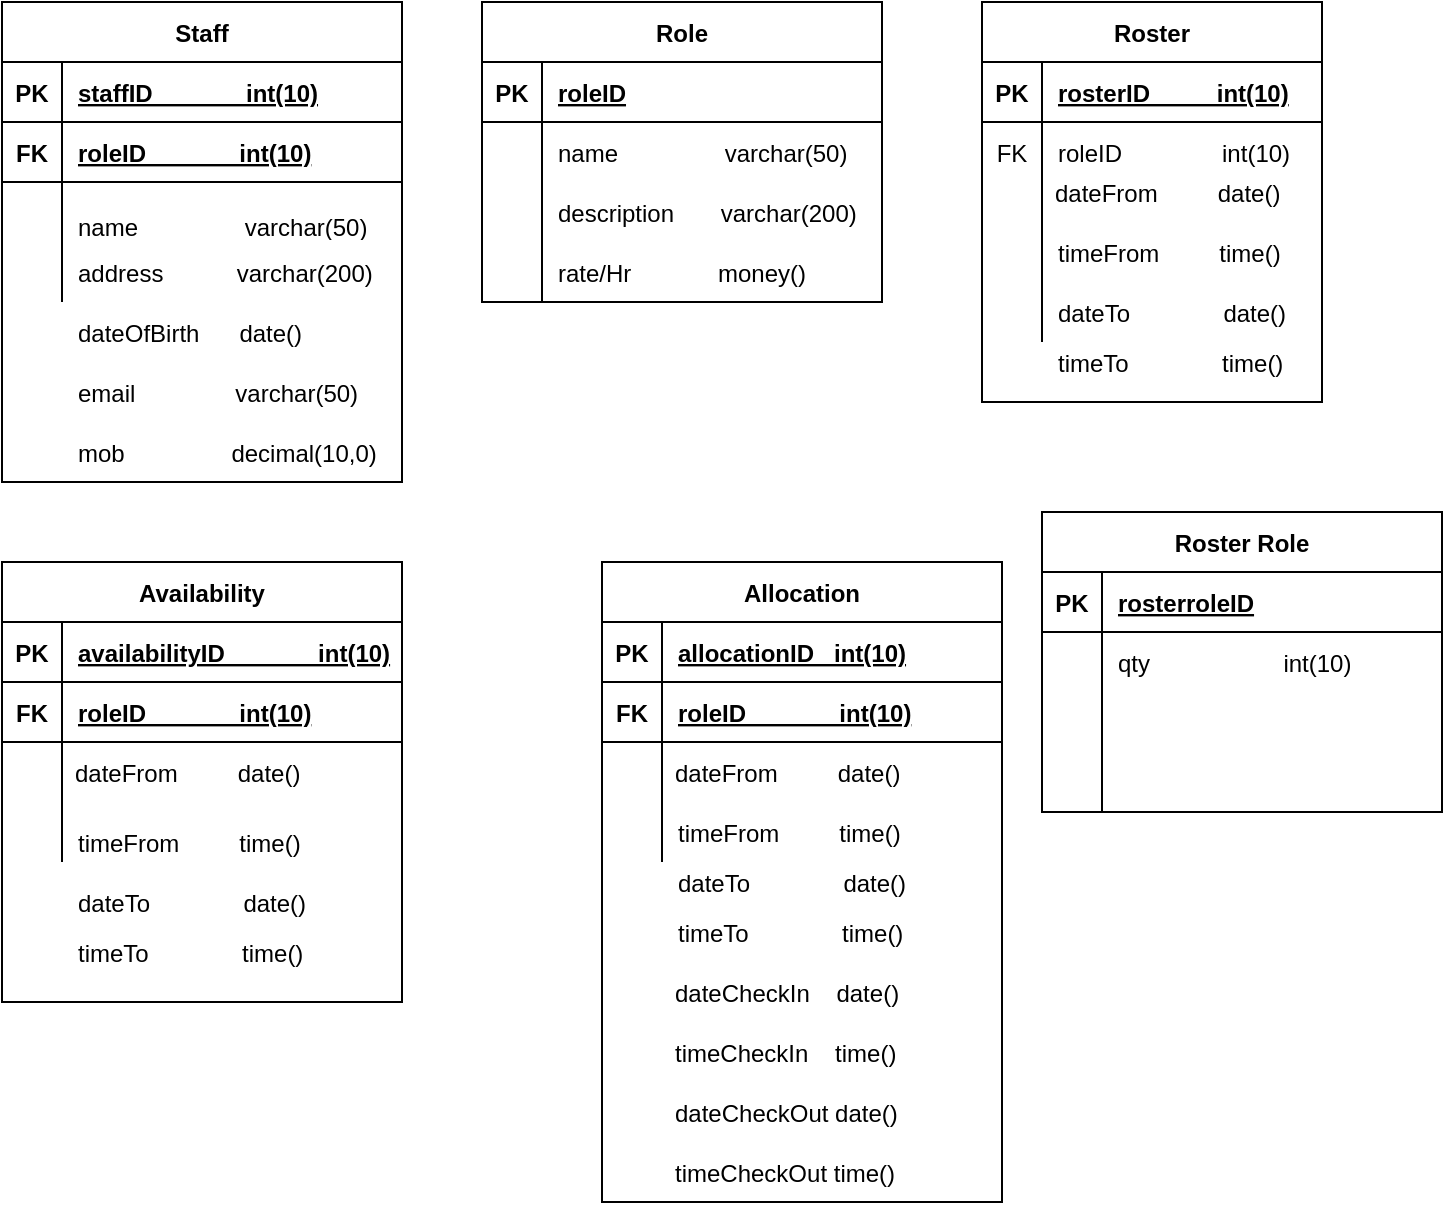 <mxfile version="14.6.13" type="device"><diagram id="_wF6niT1NNThq6eU9BYU" name="Page-1"><mxGraphModel dx="728" dy="356" grid="1" gridSize="10" guides="1" tooltips="1" connect="1" arrows="1" fold="1" page="1" pageScale="1" pageWidth="850" pageHeight="1100" math="0" shadow="0"><root><mxCell id="0"/><mxCell id="1" parent="0"/><mxCell id="FH2mfF2WpJQqQmm30nXx-1" value="Staff" style="shape=table;startSize=30;container=1;collapsible=1;childLayout=tableLayout;fixedRows=1;rowLines=0;fontStyle=1;align=center;resizeLast=1;" parent="1" vertex="1"><mxGeometry x="80" y="40" width="200" height="240" as="geometry"/></mxCell><mxCell id="FH2mfF2WpJQqQmm30nXx-2" value="" style="shape=partialRectangle;collapsible=0;dropTarget=0;pointerEvents=0;fillColor=none;top=0;left=0;bottom=1;right=0;points=[[0,0.5],[1,0.5]];portConstraint=eastwest;" parent="FH2mfF2WpJQqQmm30nXx-1" vertex="1"><mxGeometry y="30" width="200" height="30" as="geometry"/></mxCell><mxCell id="FH2mfF2WpJQqQmm30nXx-3" value="PK" style="shape=partialRectangle;connectable=0;fillColor=none;top=0;left=0;bottom=0;right=0;fontStyle=1;overflow=hidden;" parent="FH2mfF2WpJQqQmm30nXx-2" vertex="1"><mxGeometry width="30" height="30" as="geometry"/></mxCell><mxCell id="FH2mfF2WpJQqQmm30nXx-4" value="staffID              int(10)" style="shape=partialRectangle;connectable=0;fillColor=none;top=0;left=0;bottom=0;right=0;align=left;spacingLeft=6;fontStyle=5;overflow=hidden;" parent="FH2mfF2WpJQqQmm30nXx-2" vertex="1"><mxGeometry x="30" width="170" height="30" as="geometry"/></mxCell><mxCell id="FH2mfF2WpJQqQmm30nXx-92" value="" style="shape=partialRectangle;collapsible=0;dropTarget=0;pointerEvents=0;fillColor=none;top=0;left=0;bottom=1;right=0;points=[[0,0.5],[1,0.5]];portConstraint=eastwest;" parent="FH2mfF2WpJQqQmm30nXx-1" vertex="1"><mxGeometry y="60" width="200" height="30" as="geometry"/></mxCell><mxCell id="FH2mfF2WpJQqQmm30nXx-93" value="FK" style="shape=partialRectangle;connectable=0;fillColor=none;top=0;left=0;bottom=0;right=0;fontStyle=1;overflow=hidden;" parent="FH2mfF2WpJQqQmm30nXx-92" vertex="1"><mxGeometry width="30" height="30" as="geometry"/></mxCell><mxCell id="FH2mfF2WpJQqQmm30nXx-94" value="roleID              int(10)" style="shape=partialRectangle;connectable=0;fillColor=none;top=0;left=0;bottom=0;right=0;align=left;spacingLeft=6;fontStyle=5;overflow=hidden;" parent="FH2mfF2WpJQqQmm30nXx-92" vertex="1"><mxGeometry x="30" width="170" height="30" as="geometry"/></mxCell><mxCell id="FH2mfF2WpJQqQmm30nXx-8" value="" style="shape=partialRectangle;collapsible=0;dropTarget=0;pointerEvents=0;fillColor=none;top=0;left=0;bottom=0;right=0;points=[[0,0.5],[1,0.5]];portConstraint=eastwest;" parent="FH2mfF2WpJQqQmm30nXx-1" vertex="1"><mxGeometry y="90" width="200" height="30" as="geometry"/></mxCell><mxCell id="FH2mfF2WpJQqQmm30nXx-9" value="" style="shape=partialRectangle;connectable=0;fillColor=none;top=0;left=0;bottom=0;right=0;editable=1;overflow=hidden;" parent="FH2mfF2WpJQqQmm30nXx-8" vertex="1"><mxGeometry width="30" height="30" as="geometry"/></mxCell><mxCell id="FH2mfF2WpJQqQmm30nXx-10" value="&#10;&#10;&lt;br style=&quot;padding: 0px; margin: 0px; color: rgb(0, 0, 0); font-family: helvetica; font-size: 12px; font-style: normal; font-weight: 400; letter-spacing: normal; text-align: left; text-indent: 0px; text-transform: none; word-spacing: 0px; background-color: rgb(248, 249, 250);&quot;&gt;&lt;span style=&quot;color: rgb(0, 0, 0); font-family: helvetica; font-size: 12px; font-style: normal; font-weight: 400; letter-spacing: normal; text-align: left; text-indent: 0px; text-transform: none; word-spacing: 0px; background-color: rgb(248, 249, 250); display: inline; float: none;&quot;&gt;name&amp;nbsp; &amp;nbsp; &amp;nbsp; &amp;nbsp; &amp;nbsp; &amp;nbsp; &amp;nbsp; &amp;nbsp; varchar(50)&lt;/span&gt;&#10;&#10;" style="shape=partialRectangle;connectable=0;fillColor=none;top=0;left=0;bottom=0;right=0;align=left;spacingLeft=6;overflow=hidden;" parent="FH2mfF2WpJQqQmm30nXx-8" vertex="1"><mxGeometry x="30" width="170" height="30" as="geometry"/></mxCell><mxCell id="FH2mfF2WpJQqQmm30nXx-11" value="" style="shape=partialRectangle;collapsible=0;dropTarget=0;pointerEvents=0;fillColor=none;top=0;left=0;bottom=0;right=0;points=[[0,0.5],[1,0.5]];portConstraint=eastwest;" parent="FH2mfF2WpJQqQmm30nXx-1" vertex="1"><mxGeometry y="120" width="200" height="30" as="geometry"/></mxCell><mxCell id="FH2mfF2WpJQqQmm30nXx-12" value="" style="shape=partialRectangle;connectable=0;fillColor=none;top=0;left=0;bottom=0;right=0;editable=1;overflow=hidden;" parent="FH2mfF2WpJQqQmm30nXx-11" vertex="1"><mxGeometry width="30" height="30" as="geometry"/></mxCell><mxCell id="FH2mfF2WpJQqQmm30nXx-13" value="" style="shape=partialRectangle;connectable=0;fillColor=none;top=0;left=0;bottom=0;right=0;align=left;spacingLeft=6;overflow=hidden;" parent="FH2mfF2WpJQqQmm30nXx-11" vertex="1"><mxGeometry x="30" width="170" height="30" as="geometry"/></mxCell><mxCell id="FH2mfF2WpJQqQmm30nXx-16" value="Role" style="shape=table;startSize=30;container=1;collapsible=1;childLayout=tableLayout;fixedRows=1;rowLines=0;fontStyle=1;align=center;resizeLast=1;" parent="1" vertex="1"><mxGeometry x="320" y="40" width="200" height="150" as="geometry"/></mxCell><mxCell id="FH2mfF2WpJQqQmm30nXx-17" value="" style="shape=partialRectangle;collapsible=0;dropTarget=0;pointerEvents=0;fillColor=none;top=0;left=0;bottom=1;right=0;points=[[0,0.5],[1,0.5]];portConstraint=eastwest;" parent="FH2mfF2WpJQqQmm30nXx-16" vertex="1"><mxGeometry y="30" width="200" height="30" as="geometry"/></mxCell><mxCell id="FH2mfF2WpJQqQmm30nXx-18" value="PK" style="shape=partialRectangle;connectable=0;fillColor=none;top=0;left=0;bottom=0;right=0;fontStyle=1;overflow=hidden;" parent="FH2mfF2WpJQqQmm30nXx-17" vertex="1"><mxGeometry width="30" height="30" as="geometry"/></mxCell><mxCell id="FH2mfF2WpJQqQmm30nXx-19" value="roleID" style="shape=partialRectangle;connectable=0;fillColor=none;top=0;left=0;bottom=0;right=0;align=left;spacingLeft=6;fontStyle=5;overflow=hidden;" parent="FH2mfF2WpJQqQmm30nXx-17" vertex="1"><mxGeometry x="30" width="170" height="30" as="geometry"/></mxCell><mxCell id="FH2mfF2WpJQqQmm30nXx-20" value="" style="shape=partialRectangle;collapsible=0;dropTarget=0;pointerEvents=0;fillColor=none;top=0;left=0;bottom=0;right=0;points=[[0,0.5],[1,0.5]];portConstraint=eastwest;" parent="FH2mfF2WpJQqQmm30nXx-16" vertex="1"><mxGeometry y="60" width="200" height="30" as="geometry"/></mxCell><mxCell id="FH2mfF2WpJQqQmm30nXx-21" value="" style="shape=partialRectangle;connectable=0;fillColor=none;top=0;left=0;bottom=0;right=0;editable=1;overflow=hidden;" parent="FH2mfF2WpJQqQmm30nXx-20" vertex="1"><mxGeometry width="30" height="30" as="geometry"/></mxCell><mxCell id="FH2mfF2WpJQqQmm30nXx-22" value="name                varchar(50)" style="shape=partialRectangle;connectable=0;fillColor=none;top=0;left=0;bottom=0;right=0;align=left;spacingLeft=6;overflow=hidden;" parent="FH2mfF2WpJQqQmm30nXx-20" vertex="1"><mxGeometry x="30" width="170" height="30" as="geometry"/></mxCell><mxCell id="FH2mfF2WpJQqQmm30nXx-23" value="" style="shape=partialRectangle;collapsible=0;dropTarget=0;pointerEvents=0;fillColor=none;top=0;left=0;bottom=0;right=0;points=[[0,0.5],[1,0.5]];portConstraint=eastwest;" parent="FH2mfF2WpJQqQmm30nXx-16" vertex="1"><mxGeometry y="90" width="200" height="30" as="geometry"/></mxCell><mxCell id="FH2mfF2WpJQqQmm30nXx-24" value="" style="shape=partialRectangle;connectable=0;fillColor=none;top=0;left=0;bottom=0;right=0;editable=1;overflow=hidden;" parent="FH2mfF2WpJQqQmm30nXx-23" vertex="1"><mxGeometry width="30" height="30" as="geometry"/></mxCell><mxCell id="FH2mfF2WpJQqQmm30nXx-25" value="description       varchar(200)" style="shape=partialRectangle;connectable=0;fillColor=none;top=0;left=0;bottom=0;right=0;align=left;spacingLeft=6;overflow=hidden;" parent="FH2mfF2WpJQqQmm30nXx-23" vertex="1"><mxGeometry x="30" width="170" height="30" as="geometry"/></mxCell><mxCell id="FH2mfF2WpJQqQmm30nXx-26" value="" style="shape=partialRectangle;collapsible=0;dropTarget=0;pointerEvents=0;fillColor=none;top=0;left=0;bottom=0;right=0;points=[[0,0.5],[1,0.5]];portConstraint=eastwest;" parent="FH2mfF2WpJQqQmm30nXx-16" vertex="1"><mxGeometry y="120" width="200" height="30" as="geometry"/></mxCell><mxCell id="FH2mfF2WpJQqQmm30nXx-27" value="" style="shape=partialRectangle;connectable=0;fillColor=none;top=0;left=0;bottom=0;right=0;editable=1;overflow=hidden;" parent="FH2mfF2WpJQqQmm30nXx-26" vertex="1"><mxGeometry width="30" height="30" as="geometry"/></mxCell><mxCell id="FH2mfF2WpJQqQmm30nXx-28" value="rate/Hr             money()" style="shape=partialRectangle;connectable=0;fillColor=none;top=0;left=0;bottom=0;right=0;align=left;spacingLeft=6;overflow=hidden;" parent="FH2mfF2WpJQqQmm30nXx-26" vertex="1"><mxGeometry x="30" width="170" height="30" as="geometry"/></mxCell><mxCell id="FH2mfF2WpJQqQmm30nXx-29" value="Roster" style="shape=table;startSize=30;container=1;collapsible=1;childLayout=tableLayout;fixedRows=1;rowLines=0;fontStyle=1;align=center;resizeLast=1;" parent="1" vertex="1"><mxGeometry x="570" y="40" width="170" height="200" as="geometry"/></mxCell><mxCell id="FH2mfF2WpJQqQmm30nXx-30" value="" style="shape=partialRectangle;collapsible=0;dropTarget=0;pointerEvents=0;fillColor=none;top=0;left=0;bottom=1;right=0;points=[[0,0.5],[1,0.5]];portConstraint=eastwest;" parent="FH2mfF2WpJQqQmm30nXx-29" vertex="1"><mxGeometry y="30" width="170" height="30" as="geometry"/></mxCell><mxCell id="FH2mfF2WpJQqQmm30nXx-31" value="PK" style="shape=partialRectangle;connectable=0;fillColor=none;top=0;left=0;bottom=0;right=0;fontStyle=1;overflow=hidden;" parent="FH2mfF2WpJQqQmm30nXx-30" vertex="1"><mxGeometry width="30" height="30" as="geometry"/></mxCell><mxCell id="FH2mfF2WpJQqQmm30nXx-32" value="rosterID          int(10)" style="shape=partialRectangle;connectable=0;fillColor=none;top=0;left=0;bottom=0;right=0;align=left;spacingLeft=6;fontStyle=5;overflow=hidden;" parent="FH2mfF2WpJQqQmm30nXx-30" vertex="1"><mxGeometry x="30" width="140" height="30" as="geometry"/></mxCell><mxCell id="FH2mfF2WpJQqQmm30nXx-95" value="" style="shape=partialRectangle;collapsible=0;dropTarget=0;pointerEvents=0;fillColor=none;top=0;left=0;bottom=0;right=0;points=[[0,0.5],[1,0.5]];portConstraint=eastwest;" parent="FH2mfF2WpJQqQmm30nXx-29" vertex="1"><mxGeometry y="60" width="170" height="30" as="geometry"/></mxCell><mxCell id="FH2mfF2WpJQqQmm30nXx-96" value="FK" style="shape=partialRectangle;connectable=0;fillColor=none;top=0;left=0;bottom=0;right=0;fontStyle=0;overflow=hidden;" parent="FH2mfF2WpJQqQmm30nXx-95" vertex="1"><mxGeometry width="30" height="30" as="geometry"/></mxCell><mxCell id="FH2mfF2WpJQqQmm30nXx-97" value="roleID               int(10) " style="shape=partialRectangle;connectable=0;fillColor=none;top=0;left=0;bottom=0;right=0;align=left;spacingLeft=6;fontStyle=0;overflow=hidden;" parent="FH2mfF2WpJQqQmm30nXx-95" vertex="1"><mxGeometry x="30" width="140" height="30" as="geometry"/></mxCell><mxCell id="FH2mfF2WpJQqQmm30nXx-33" value="" style="shape=partialRectangle;collapsible=0;dropTarget=0;pointerEvents=0;fillColor=none;top=0;left=0;bottom=0;right=0;points=[[0,0.5],[1,0.5]];portConstraint=eastwest;" parent="FH2mfF2WpJQqQmm30nXx-29" vertex="1"><mxGeometry y="90" width="170" height="20" as="geometry"/></mxCell><mxCell id="FH2mfF2WpJQqQmm30nXx-34" value="" style="shape=partialRectangle;connectable=0;fillColor=none;top=0;left=0;bottom=0;right=0;editable=1;overflow=hidden;" parent="FH2mfF2WpJQqQmm30nXx-33" vertex="1"><mxGeometry width="30" height="20" as="geometry"/></mxCell><mxCell id="FH2mfF2WpJQqQmm30nXx-35" value="" style="shape=partialRectangle;connectable=0;fillColor=none;top=0;left=0;bottom=0;right=0;align=left;spacingLeft=6;overflow=hidden;" parent="FH2mfF2WpJQqQmm30nXx-33" vertex="1"><mxGeometry x="30" width="140" height="20" as="geometry"/></mxCell><mxCell id="FH2mfF2WpJQqQmm30nXx-36" value="" style="shape=partialRectangle;collapsible=0;dropTarget=0;pointerEvents=0;fillColor=none;top=0;left=0;bottom=0;right=0;points=[[0,0.5],[1,0.5]];portConstraint=eastwest;" parent="FH2mfF2WpJQqQmm30nXx-29" vertex="1"><mxGeometry y="110" width="170" height="30" as="geometry"/></mxCell><mxCell id="FH2mfF2WpJQqQmm30nXx-37" value="" style="shape=partialRectangle;connectable=0;fillColor=none;top=0;left=0;bottom=0;right=0;editable=1;overflow=hidden;" parent="FH2mfF2WpJQqQmm30nXx-36" vertex="1"><mxGeometry width="30" height="30" as="geometry"/></mxCell><mxCell id="FH2mfF2WpJQqQmm30nXx-38" value="timeFrom         time()" style="shape=partialRectangle;connectable=0;fillColor=none;top=0;left=0;bottom=0;right=0;align=left;spacingLeft=6;overflow=hidden;" parent="FH2mfF2WpJQqQmm30nXx-36" vertex="1"><mxGeometry x="30" width="140" height="30" as="geometry"/></mxCell><mxCell id="FH2mfF2WpJQqQmm30nXx-39" value="" style="shape=partialRectangle;collapsible=0;dropTarget=0;pointerEvents=0;fillColor=none;top=0;left=0;bottom=0;right=0;points=[[0,0.5],[1,0.5]];portConstraint=eastwest;" parent="FH2mfF2WpJQqQmm30nXx-29" vertex="1"><mxGeometry y="140" width="170" height="30" as="geometry"/></mxCell><mxCell id="FH2mfF2WpJQqQmm30nXx-40" value="" style="shape=partialRectangle;connectable=0;fillColor=none;top=0;left=0;bottom=0;right=0;editable=1;overflow=hidden;" parent="FH2mfF2WpJQqQmm30nXx-39" vertex="1"><mxGeometry width="30" height="30" as="geometry"/></mxCell><mxCell id="FH2mfF2WpJQqQmm30nXx-41" value="dateTo              date()" style="shape=partialRectangle;connectable=0;fillColor=none;top=0;left=0;bottom=0;right=0;align=left;spacingLeft=6;overflow=hidden;" parent="FH2mfF2WpJQqQmm30nXx-39" vertex="1"><mxGeometry x="30" width="140" height="30" as="geometry"/></mxCell><mxCell id="FH2mfF2WpJQqQmm30nXx-81" value="mob                decimal(10,0)" style="shape=partialRectangle;connectable=0;fillColor=none;top=0;left=0;bottom=0;right=0;align=left;spacingLeft=6;overflow=hidden;" parent="1" vertex="1"><mxGeometry x="110" y="250" width="290" height="30" as="geometry"/></mxCell><mxCell id="FH2mfF2WpJQqQmm30nXx-82" value="email               varchar(50)" style="shape=partialRectangle;connectable=0;fillColor=none;top=0;left=0;bottom=0;right=0;align=left;spacingLeft=6;overflow=hidden;" parent="1" vertex="1"><mxGeometry x="110" y="220" width="290" height="30" as="geometry"/></mxCell><mxCell id="FH2mfF2WpJQqQmm30nXx-83" value="dateOfBirth      date()" style="shape=partialRectangle;connectable=0;fillColor=none;top=0;left=0;bottom=0;right=0;align=left;spacingLeft=6;overflow=hidden;" parent="1" vertex="1"><mxGeometry x="110" y="190" width="170" height="30" as="geometry"/></mxCell><mxCell id="FH2mfF2WpJQqQmm30nXx-84" value="address           varchar(200)" style="shape=partialRectangle;connectable=0;fillColor=none;top=0;left=0;bottom=0;right=0;align=left;spacingLeft=6;overflow=hidden;" parent="1" vertex="1"><mxGeometry x="110" y="160" width="170" height="30" as="geometry"/></mxCell><mxCell id="FH2mfF2WpJQqQmm30nXx-87" value="&#10;name                varchar(50)" style="shape=partialRectangle;connectable=0;fillColor=none;top=0;left=0;bottom=0;right=0;align=left;spacingLeft=6;overflow=hidden;" parent="1" vertex="1"><mxGeometry x="110" y="130" width="170" height="30" as="geometry"/></mxCell><mxCell id="FH2mfF2WpJQqQmm30nXx-98" value="" style="shape=partialRectangle;collapsible=0;dropTarget=0;pointerEvents=0;fillColor=none;top=0;left=0;bottom=0;right=0;points=[[0,0.5],[1,0.5]];portConstraint=eastwest;" parent="1" vertex="1"><mxGeometry x="570" y="120" width="190" height="30" as="geometry"/></mxCell><mxCell id="FH2mfF2WpJQqQmm30nXx-99" value="" style="shape=partialRectangle;connectable=0;fillColor=none;top=0;left=0;bottom=0;right=0;editable=1;overflow=hidden;" parent="FH2mfF2WpJQqQmm30nXx-98" vertex="1"><mxGeometry width="28.5" height="30" as="geometry"/></mxCell><mxCell id="FH2mfF2WpJQqQmm30nXx-100" value="dateFrom         date()" style="shape=partialRectangle;connectable=0;fillColor=none;top=0;left=0;bottom=0;right=0;align=left;spacingLeft=6;overflow=hidden;" parent="FH2mfF2WpJQqQmm30nXx-98" vertex="1"><mxGeometry x="28.5" width="161.5" height="30" as="geometry"/></mxCell><mxCell id="FH2mfF2WpJQqQmm30nXx-101" value="timeTo              time()" style="shape=partialRectangle;connectable=0;fillColor=none;top=0;left=0;bottom=0;right=0;align=left;spacingLeft=6;overflow=hidden;" parent="1" vertex="1"><mxGeometry x="600" y="210" width="170" height="20" as="geometry"/></mxCell><mxCell id="FH2mfF2WpJQqQmm30nXx-103" value="qty                    int(10)" style="shape=partialRectangle;connectable=0;fillColor=none;top=0;left=0;bottom=0;right=0;align=left;spacingLeft=6;overflow=hidden;" parent="1" vertex="1"><mxGeometry x="630" y="360" width="170" height="20" as="geometry"/></mxCell><mxCell id="FH2mfF2WpJQqQmm30nXx-104" value="Availability" style="shape=table;startSize=30;container=1;collapsible=1;childLayout=tableLayout;fixedRows=1;rowLines=0;fontStyle=1;align=center;resizeLast=1;" parent="1" vertex="1"><mxGeometry x="80" y="320" width="200" height="220" as="geometry"/></mxCell><mxCell id="FH2mfF2WpJQqQmm30nXx-105" value="" style="shape=partialRectangle;collapsible=0;dropTarget=0;pointerEvents=0;fillColor=none;top=0;left=0;bottom=1;right=0;points=[[0,0.5],[1,0.5]];portConstraint=eastwest;" parent="FH2mfF2WpJQqQmm30nXx-104" vertex="1"><mxGeometry y="30" width="200" height="30" as="geometry"/></mxCell><mxCell id="FH2mfF2WpJQqQmm30nXx-106" value="PK" style="shape=partialRectangle;connectable=0;fillColor=none;top=0;left=0;bottom=0;right=0;fontStyle=1;overflow=hidden;" parent="FH2mfF2WpJQqQmm30nXx-105" vertex="1"><mxGeometry width="30" height="30" as="geometry"/></mxCell><mxCell id="FH2mfF2WpJQqQmm30nXx-107" value="availabilityID              int(10)" style="shape=partialRectangle;connectable=0;fillColor=none;top=0;left=0;bottom=0;right=0;align=left;spacingLeft=6;fontStyle=5;overflow=hidden;" parent="FH2mfF2WpJQqQmm30nXx-105" vertex="1"><mxGeometry x="30" width="170" height="30" as="geometry"/></mxCell><mxCell id="FH2mfF2WpJQqQmm30nXx-108" value="" style="shape=partialRectangle;collapsible=0;dropTarget=0;pointerEvents=0;fillColor=none;top=0;left=0;bottom=1;right=0;points=[[0,0.5],[1,0.5]];portConstraint=eastwest;" parent="FH2mfF2WpJQqQmm30nXx-104" vertex="1"><mxGeometry y="60" width="200" height="30" as="geometry"/></mxCell><mxCell id="FH2mfF2WpJQqQmm30nXx-109" value="FK" style="shape=partialRectangle;connectable=0;fillColor=none;top=0;left=0;bottom=0;right=0;fontStyle=1;overflow=hidden;" parent="FH2mfF2WpJQqQmm30nXx-108" vertex="1"><mxGeometry width="30" height="30" as="geometry"/></mxCell><mxCell id="FH2mfF2WpJQqQmm30nXx-110" value="roleID              int(10)" style="shape=partialRectangle;connectable=0;fillColor=none;top=0;left=0;bottom=0;right=0;align=left;spacingLeft=6;fontStyle=5;overflow=hidden;" parent="FH2mfF2WpJQqQmm30nXx-108" vertex="1"><mxGeometry x="30" width="170" height="30" as="geometry"/></mxCell><mxCell id="FH2mfF2WpJQqQmm30nXx-111" value="" style="shape=partialRectangle;collapsible=0;dropTarget=0;pointerEvents=0;fillColor=none;top=0;left=0;bottom=0;right=0;points=[[0,0.5],[1,0.5]];portConstraint=eastwest;" parent="FH2mfF2WpJQqQmm30nXx-104" vertex="1"><mxGeometry y="90" width="200" height="30" as="geometry"/></mxCell><mxCell id="FH2mfF2WpJQqQmm30nXx-112" value="" style="shape=partialRectangle;connectable=0;fillColor=none;top=0;left=0;bottom=0;right=0;editable=1;overflow=hidden;" parent="FH2mfF2WpJQqQmm30nXx-111" vertex="1"><mxGeometry width="30" height="30" as="geometry"/></mxCell><mxCell id="FH2mfF2WpJQqQmm30nXx-113" value="&#10;&#10;&lt;br style=&quot;padding: 0px; margin: 0px; color: rgb(0, 0, 0); font-family: helvetica; font-size: 12px; font-style: normal; font-weight: 400; letter-spacing: normal; text-align: left; text-indent: 0px; text-transform: none; word-spacing: 0px; background-color: rgb(248, 249, 250);&quot;&gt;&lt;span style=&quot;color: rgb(0, 0, 0); font-family: helvetica; font-size: 12px; font-style: normal; font-weight: 400; letter-spacing: normal; text-align: left; text-indent: 0px; text-transform: none; word-spacing: 0px; background-color: rgb(248, 249, 250); display: inline; float: none;&quot;&gt;name&amp;nbsp; &amp;nbsp; &amp;nbsp; &amp;nbsp; &amp;nbsp; &amp;nbsp; &amp;nbsp; &amp;nbsp; varchar(50)&lt;/span&gt;&#10;&#10;" style="shape=partialRectangle;connectable=0;fillColor=none;top=0;left=0;bottom=0;right=0;align=left;spacingLeft=6;overflow=hidden;" parent="FH2mfF2WpJQqQmm30nXx-111" vertex="1"><mxGeometry x="30" width="170" height="30" as="geometry"/></mxCell><mxCell id="FH2mfF2WpJQqQmm30nXx-114" value="" style="shape=partialRectangle;collapsible=0;dropTarget=0;pointerEvents=0;fillColor=none;top=0;left=0;bottom=0;right=0;points=[[0,0.5],[1,0.5]];portConstraint=eastwest;" parent="FH2mfF2WpJQqQmm30nXx-104" vertex="1"><mxGeometry y="120" width="200" height="30" as="geometry"/></mxCell><mxCell id="FH2mfF2WpJQqQmm30nXx-115" value="" style="shape=partialRectangle;connectable=0;fillColor=none;top=0;left=0;bottom=0;right=0;editable=1;overflow=hidden;" parent="FH2mfF2WpJQqQmm30nXx-114" vertex="1"><mxGeometry width="30" height="30" as="geometry"/></mxCell><mxCell id="FH2mfF2WpJQqQmm30nXx-116" value="" style="shape=partialRectangle;connectable=0;fillColor=none;top=0;left=0;bottom=0;right=0;align=left;spacingLeft=6;overflow=hidden;" parent="FH2mfF2WpJQqQmm30nXx-114" vertex="1"><mxGeometry x="30" width="170" height="30" as="geometry"/></mxCell><mxCell id="EWNK-H-g63eKEb_LPMci-1" value="" style="shape=partialRectangle;collapsible=0;dropTarget=0;pointerEvents=0;fillColor=none;top=0;left=0;bottom=0;right=0;points=[[0,0.5],[1,0.5]];portConstraint=eastwest;" vertex="1" parent="1"><mxGeometry x="80" y="410" width="190" height="30" as="geometry"/></mxCell><mxCell id="EWNK-H-g63eKEb_LPMci-2" value="" style="shape=partialRectangle;connectable=0;fillColor=none;top=0;left=0;bottom=0;right=0;editable=1;overflow=hidden;" vertex="1" parent="EWNK-H-g63eKEb_LPMci-1"><mxGeometry width="28.5" height="30" as="geometry"/></mxCell><mxCell id="EWNK-H-g63eKEb_LPMci-3" value="dateFrom         date()" style="shape=partialRectangle;connectable=0;fillColor=none;top=0;left=0;bottom=0;right=0;align=left;spacingLeft=6;overflow=hidden;" vertex="1" parent="EWNK-H-g63eKEb_LPMci-1"><mxGeometry x="28.5" width="161.5" height="30" as="geometry"/></mxCell><mxCell id="EWNK-H-g63eKEb_LPMci-4" value="timeFrom         time()" style="shape=partialRectangle;connectable=0;fillColor=none;top=0;left=0;bottom=0;right=0;align=left;spacingLeft=6;overflow=hidden;" vertex="1" parent="1"><mxGeometry x="110" y="445" width="140" height="30" as="geometry"/></mxCell><mxCell id="EWNK-H-g63eKEb_LPMci-5" value="dateTo              date()" style="shape=partialRectangle;connectable=0;fillColor=none;top=0;left=0;bottom=0;right=0;align=left;spacingLeft=6;overflow=hidden;" vertex="1" parent="1"><mxGeometry x="110" y="475" width="140" height="30" as="geometry"/></mxCell><mxCell id="EWNK-H-g63eKEb_LPMci-6" value="timeTo              time()" style="shape=partialRectangle;connectable=0;fillColor=none;top=0;left=0;bottom=0;right=0;align=left;spacingLeft=6;overflow=hidden;" vertex="1" parent="1"><mxGeometry x="110" y="505" width="170" height="20" as="geometry"/></mxCell><mxCell id="EWNK-H-g63eKEb_LPMci-7" value="Allocation" style="shape=table;startSize=30;container=1;collapsible=1;childLayout=tableLayout;fixedRows=1;rowLines=0;fontStyle=1;align=center;resizeLast=1;" vertex="1" parent="1"><mxGeometry x="380" y="320" width="200" height="320" as="geometry"/></mxCell><mxCell id="EWNK-H-g63eKEb_LPMci-8" value="" style="shape=partialRectangle;collapsible=0;dropTarget=0;pointerEvents=0;fillColor=none;top=0;left=0;bottom=1;right=0;points=[[0,0.5],[1,0.5]];portConstraint=eastwest;" vertex="1" parent="EWNK-H-g63eKEb_LPMci-7"><mxGeometry y="30" width="200" height="30" as="geometry"/></mxCell><mxCell id="EWNK-H-g63eKEb_LPMci-9" value="PK" style="shape=partialRectangle;connectable=0;fillColor=none;top=0;left=0;bottom=0;right=0;fontStyle=1;overflow=hidden;" vertex="1" parent="EWNK-H-g63eKEb_LPMci-8"><mxGeometry width="30" height="30" as="geometry"/></mxCell><mxCell id="EWNK-H-g63eKEb_LPMci-10" value="allocationID   int(10)" style="shape=partialRectangle;connectable=0;fillColor=none;top=0;left=0;bottom=0;right=0;align=left;spacingLeft=6;fontStyle=5;overflow=hidden;" vertex="1" parent="EWNK-H-g63eKEb_LPMci-8"><mxGeometry x="30" width="170" height="30" as="geometry"/></mxCell><mxCell id="EWNK-H-g63eKEb_LPMci-11" value="" style="shape=partialRectangle;collapsible=0;dropTarget=0;pointerEvents=0;fillColor=none;top=0;left=0;bottom=1;right=0;points=[[0,0.5],[1,0.5]];portConstraint=eastwest;" vertex="1" parent="EWNK-H-g63eKEb_LPMci-7"><mxGeometry y="60" width="200" height="30" as="geometry"/></mxCell><mxCell id="EWNK-H-g63eKEb_LPMci-12" value="FK" style="shape=partialRectangle;connectable=0;fillColor=none;top=0;left=0;bottom=0;right=0;fontStyle=1;overflow=hidden;" vertex="1" parent="EWNK-H-g63eKEb_LPMci-11"><mxGeometry width="30" height="30" as="geometry"/></mxCell><mxCell id="EWNK-H-g63eKEb_LPMci-13" value="roleID              int(10)" style="shape=partialRectangle;connectable=0;fillColor=none;top=0;left=0;bottom=0;right=0;align=left;spacingLeft=6;fontStyle=5;overflow=hidden;" vertex="1" parent="EWNK-H-g63eKEb_LPMci-11"><mxGeometry x="30" width="170" height="30" as="geometry"/></mxCell><mxCell id="EWNK-H-g63eKEb_LPMci-14" value="" style="shape=partialRectangle;collapsible=0;dropTarget=0;pointerEvents=0;fillColor=none;top=0;left=0;bottom=0;right=0;points=[[0,0.5],[1,0.5]];portConstraint=eastwest;" vertex="1" parent="EWNK-H-g63eKEb_LPMci-7"><mxGeometry y="90" width="200" height="30" as="geometry"/></mxCell><mxCell id="EWNK-H-g63eKEb_LPMci-15" value="" style="shape=partialRectangle;connectable=0;fillColor=none;top=0;left=0;bottom=0;right=0;editable=1;overflow=hidden;" vertex="1" parent="EWNK-H-g63eKEb_LPMci-14"><mxGeometry width="30" height="30" as="geometry"/></mxCell><mxCell id="EWNK-H-g63eKEb_LPMci-16" value="&#10;&#10;&lt;br style=&quot;padding: 0px; margin: 0px; color: rgb(0, 0, 0); font-family: helvetica; font-size: 12px; font-style: normal; font-weight: 400; letter-spacing: normal; text-align: left; text-indent: 0px; text-transform: none; word-spacing: 0px; background-color: rgb(248, 249, 250);&quot;&gt;&lt;span style=&quot;color: rgb(0, 0, 0); font-family: helvetica; font-size: 12px; font-style: normal; font-weight: 400; letter-spacing: normal; text-align: left; text-indent: 0px; text-transform: none; word-spacing: 0px; background-color: rgb(248, 249, 250); display: inline; float: none;&quot;&gt;name&amp;nbsp; &amp;nbsp; &amp;nbsp; &amp;nbsp; &amp;nbsp; &amp;nbsp; &amp;nbsp; &amp;nbsp; varchar(50)&lt;/span&gt;&#10;&#10;" style="shape=partialRectangle;connectable=0;fillColor=none;top=0;left=0;bottom=0;right=0;align=left;spacingLeft=6;overflow=hidden;" vertex="1" parent="EWNK-H-g63eKEb_LPMci-14"><mxGeometry x="30" width="170" height="30" as="geometry"/></mxCell><mxCell id="EWNK-H-g63eKEb_LPMci-17" value="" style="shape=partialRectangle;collapsible=0;dropTarget=0;pointerEvents=0;fillColor=none;top=0;left=0;bottom=0;right=0;points=[[0,0.5],[1,0.5]];portConstraint=eastwest;" vertex="1" parent="EWNK-H-g63eKEb_LPMci-7"><mxGeometry y="120" width="200" height="30" as="geometry"/></mxCell><mxCell id="EWNK-H-g63eKEb_LPMci-18" value="" style="shape=partialRectangle;connectable=0;fillColor=none;top=0;left=0;bottom=0;right=0;editable=1;overflow=hidden;" vertex="1" parent="EWNK-H-g63eKEb_LPMci-17"><mxGeometry width="30" height="30" as="geometry"/></mxCell><mxCell id="EWNK-H-g63eKEb_LPMci-19" value="" style="shape=partialRectangle;connectable=0;fillColor=none;top=0;left=0;bottom=0;right=0;align=left;spacingLeft=6;overflow=hidden;" vertex="1" parent="EWNK-H-g63eKEb_LPMci-17"><mxGeometry x="30" width="170" height="30" as="geometry"/></mxCell><mxCell id="EWNK-H-g63eKEb_LPMci-20" value="" style="shape=partialRectangle;collapsible=0;dropTarget=0;pointerEvents=0;fillColor=none;top=0;left=0;bottom=0;right=0;points=[[0,0.5],[1,0.5]];portConstraint=eastwest;" vertex="1" parent="1"><mxGeometry x="380" y="410" width="190" height="30" as="geometry"/></mxCell><mxCell id="EWNK-H-g63eKEb_LPMci-21" value="" style="shape=partialRectangle;connectable=0;fillColor=none;top=0;left=0;bottom=0;right=0;editable=1;overflow=hidden;" vertex="1" parent="EWNK-H-g63eKEb_LPMci-20"><mxGeometry width="28.5" height="30" as="geometry"/></mxCell><mxCell id="EWNK-H-g63eKEb_LPMci-22" value="dateFrom         date()" style="shape=partialRectangle;connectable=0;fillColor=none;top=0;left=0;bottom=0;right=0;align=left;spacingLeft=6;overflow=hidden;" vertex="1" parent="EWNK-H-g63eKEb_LPMci-20"><mxGeometry x="28.5" width="161.5" height="30" as="geometry"/></mxCell><mxCell id="EWNK-H-g63eKEb_LPMci-23" value="timeFrom         time()" style="shape=partialRectangle;connectable=0;fillColor=none;top=0;left=0;bottom=0;right=0;align=left;spacingLeft=6;overflow=hidden;" vertex="1" parent="1"><mxGeometry x="410" y="440" width="140" height="30" as="geometry"/></mxCell><mxCell id="EWNK-H-g63eKEb_LPMci-24" value="dateTo              date()" style="shape=partialRectangle;connectable=0;fillColor=none;top=0;left=0;bottom=0;right=0;align=left;spacingLeft=6;overflow=hidden;" vertex="1" parent="1"><mxGeometry x="410" y="465" width="140" height="30" as="geometry"/></mxCell><mxCell id="EWNK-H-g63eKEb_LPMci-25" value="timeTo              time()" style="shape=partialRectangle;connectable=0;fillColor=none;top=0;left=0;bottom=0;right=0;align=left;spacingLeft=6;overflow=hidden;" vertex="1" parent="1"><mxGeometry x="410" y="495" width="170" height="20" as="geometry"/></mxCell><mxCell id="EWNK-H-g63eKEb_LPMci-26" value="" style="shape=partialRectangle;collapsible=0;dropTarget=0;pointerEvents=0;fillColor=none;top=0;left=0;bottom=0;right=0;points=[[0,0.5],[1,0.5]];portConstraint=eastwest;" vertex="1" parent="1"><mxGeometry x="380" y="520" width="190" height="30" as="geometry"/></mxCell><mxCell id="EWNK-H-g63eKEb_LPMci-27" value="" style="shape=partialRectangle;connectable=0;fillColor=none;top=0;left=0;bottom=0;right=0;editable=1;overflow=hidden;" vertex="1" parent="EWNK-H-g63eKEb_LPMci-26"><mxGeometry width="28.5" height="30" as="geometry"/></mxCell><mxCell id="EWNK-H-g63eKEb_LPMci-28" value="dateCheckIn    date()" style="shape=partialRectangle;connectable=0;fillColor=none;top=0;left=0;bottom=0;right=0;align=left;spacingLeft=6;overflow=hidden;" vertex="1" parent="EWNK-H-g63eKEb_LPMci-26"><mxGeometry x="28.5" width="161.5" height="30" as="geometry"/></mxCell><mxCell id="EWNK-H-g63eKEb_LPMci-29" value="dateCheckOut date()" style="shape=partialRectangle;connectable=0;fillColor=none;top=0;left=0;bottom=0;right=0;align=left;spacingLeft=6;overflow=hidden;" vertex="1" parent="1"><mxGeometry x="408.5" y="580" width="161.5" height="30" as="geometry"/></mxCell><mxCell id="EWNK-H-g63eKEb_LPMci-30" value="" style="shape=partialRectangle;collapsible=0;dropTarget=0;pointerEvents=0;fillColor=none;top=0;left=0;bottom=0;right=0;points=[[0,0.5],[1,0.5]];portConstraint=eastwest;" vertex="1" parent="1"><mxGeometry x="380" y="550" width="190" height="30" as="geometry"/></mxCell><mxCell id="EWNK-H-g63eKEb_LPMci-31" value="" style="shape=partialRectangle;connectable=0;fillColor=none;top=0;left=0;bottom=0;right=0;editable=1;overflow=hidden;" vertex="1" parent="EWNK-H-g63eKEb_LPMci-30"><mxGeometry width="28.5" height="30" as="geometry"/></mxCell><mxCell id="EWNK-H-g63eKEb_LPMci-32" value="timeCheckIn    time()" style="shape=partialRectangle;connectable=0;fillColor=none;top=0;left=0;bottom=0;right=0;align=left;spacingLeft=6;overflow=hidden;" vertex="1" parent="EWNK-H-g63eKEb_LPMci-30"><mxGeometry x="28.5" width="161.5" height="30" as="geometry"/></mxCell><mxCell id="EWNK-H-g63eKEb_LPMci-33" value="" style="shape=partialRectangle;collapsible=0;dropTarget=0;pointerEvents=0;fillColor=none;top=0;left=0;bottom=0;right=0;points=[[0,0.5],[1,0.5]];portConstraint=eastwest;" vertex="1" parent="1"><mxGeometry x="380" y="610" width="190" height="30" as="geometry"/></mxCell><mxCell id="EWNK-H-g63eKEb_LPMci-34" value="" style="shape=partialRectangle;connectable=0;fillColor=none;top=0;left=0;bottom=0;right=0;editable=1;overflow=hidden;" vertex="1" parent="EWNK-H-g63eKEb_LPMci-33"><mxGeometry width="28.5" height="30" as="geometry"/></mxCell><mxCell id="EWNK-H-g63eKEb_LPMci-35" value="timeCheckOut time()" style="shape=partialRectangle;connectable=0;fillColor=none;top=0;left=0;bottom=0;right=0;align=left;spacingLeft=6;overflow=hidden;" vertex="1" parent="EWNK-H-g63eKEb_LPMci-33"><mxGeometry x="28.5" width="161.5" height="30" as="geometry"/></mxCell><mxCell id="EWNK-H-g63eKEb_LPMci-36" value="Roster Role" style="shape=table;startSize=30;container=1;collapsible=1;childLayout=tableLayout;fixedRows=1;rowLines=0;fontStyle=1;align=center;resizeLast=1;" vertex="1" parent="1"><mxGeometry x="600" y="295" width="200" height="150" as="geometry"/></mxCell><mxCell id="EWNK-H-g63eKEb_LPMci-37" value="" style="shape=partialRectangle;collapsible=0;dropTarget=0;pointerEvents=0;fillColor=none;top=0;left=0;bottom=1;right=0;points=[[0,0.5],[1,0.5]];portConstraint=eastwest;" vertex="1" parent="EWNK-H-g63eKEb_LPMci-36"><mxGeometry y="30" width="200" height="30" as="geometry"/></mxCell><mxCell id="EWNK-H-g63eKEb_LPMci-38" value="PK" style="shape=partialRectangle;connectable=0;fillColor=none;top=0;left=0;bottom=0;right=0;fontStyle=1;overflow=hidden;" vertex="1" parent="EWNK-H-g63eKEb_LPMci-37"><mxGeometry width="30" height="30" as="geometry"/></mxCell><mxCell id="EWNK-H-g63eKEb_LPMci-39" value="rosterroleID" style="shape=partialRectangle;connectable=0;fillColor=none;top=0;left=0;bottom=0;right=0;align=left;spacingLeft=6;fontStyle=5;overflow=hidden;" vertex="1" parent="EWNK-H-g63eKEb_LPMci-37"><mxGeometry x="30" width="170" height="30" as="geometry"/></mxCell><mxCell id="EWNK-H-g63eKEb_LPMci-40" value="" style="shape=partialRectangle;collapsible=0;dropTarget=0;pointerEvents=0;fillColor=none;top=0;left=0;bottom=0;right=0;points=[[0,0.5],[1,0.5]];portConstraint=eastwest;" vertex="1" parent="EWNK-H-g63eKEb_LPMci-36"><mxGeometry y="60" width="200" height="30" as="geometry"/></mxCell><mxCell id="EWNK-H-g63eKEb_LPMci-41" value="" style="shape=partialRectangle;connectable=0;fillColor=none;top=0;left=0;bottom=0;right=0;editable=1;overflow=hidden;" vertex="1" parent="EWNK-H-g63eKEb_LPMci-40"><mxGeometry width="30" height="30" as="geometry"/></mxCell><mxCell id="EWNK-H-g63eKEb_LPMci-42" value="" style="shape=partialRectangle;connectable=0;fillColor=none;top=0;left=0;bottom=0;right=0;align=left;spacingLeft=6;overflow=hidden;" vertex="1" parent="EWNK-H-g63eKEb_LPMci-40"><mxGeometry x="30" width="170" height="30" as="geometry"/></mxCell><mxCell id="EWNK-H-g63eKEb_LPMci-46" value="" style="shape=partialRectangle;collapsible=0;dropTarget=0;pointerEvents=0;fillColor=none;top=0;left=0;bottom=0;right=0;points=[[0,0.5],[1,0.5]];portConstraint=eastwest;" vertex="1" parent="EWNK-H-g63eKEb_LPMci-36"><mxGeometry y="90" width="200" height="30" as="geometry"/></mxCell><mxCell id="EWNK-H-g63eKEb_LPMci-47" value="" style="shape=partialRectangle;connectable=0;fillColor=none;top=0;left=0;bottom=0;right=0;editable=1;overflow=hidden;" vertex="1" parent="EWNK-H-g63eKEb_LPMci-46"><mxGeometry width="30" height="30" as="geometry"/></mxCell><mxCell id="EWNK-H-g63eKEb_LPMci-48" value="" style="shape=partialRectangle;connectable=0;fillColor=none;top=0;left=0;bottom=0;right=0;align=left;spacingLeft=6;overflow=hidden;" vertex="1" parent="EWNK-H-g63eKEb_LPMci-46"><mxGeometry x="30" width="170" height="30" as="geometry"/></mxCell><mxCell id="EWNK-H-g63eKEb_LPMci-43" value="" style="shape=partialRectangle;collapsible=0;dropTarget=0;pointerEvents=0;fillColor=none;top=0;left=0;bottom=0;right=0;points=[[0,0.5],[1,0.5]];portConstraint=eastwest;" vertex="1" parent="EWNK-H-g63eKEb_LPMci-36"><mxGeometry y="120" width="200" height="30" as="geometry"/></mxCell><mxCell id="EWNK-H-g63eKEb_LPMci-44" value="" style="shape=partialRectangle;connectable=0;fillColor=none;top=0;left=0;bottom=0;right=0;editable=1;overflow=hidden;" vertex="1" parent="EWNK-H-g63eKEb_LPMci-43"><mxGeometry width="30" height="30" as="geometry"/></mxCell><mxCell id="EWNK-H-g63eKEb_LPMci-45" value="" style="shape=partialRectangle;connectable=0;fillColor=none;top=0;left=0;bottom=0;right=0;align=left;spacingLeft=6;overflow=hidden;" vertex="1" parent="EWNK-H-g63eKEb_LPMci-43"><mxGeometry x="30" width="170" height="30" as="geometry"/></mxCell></root></mxGraphModel></diagram></mxfile>